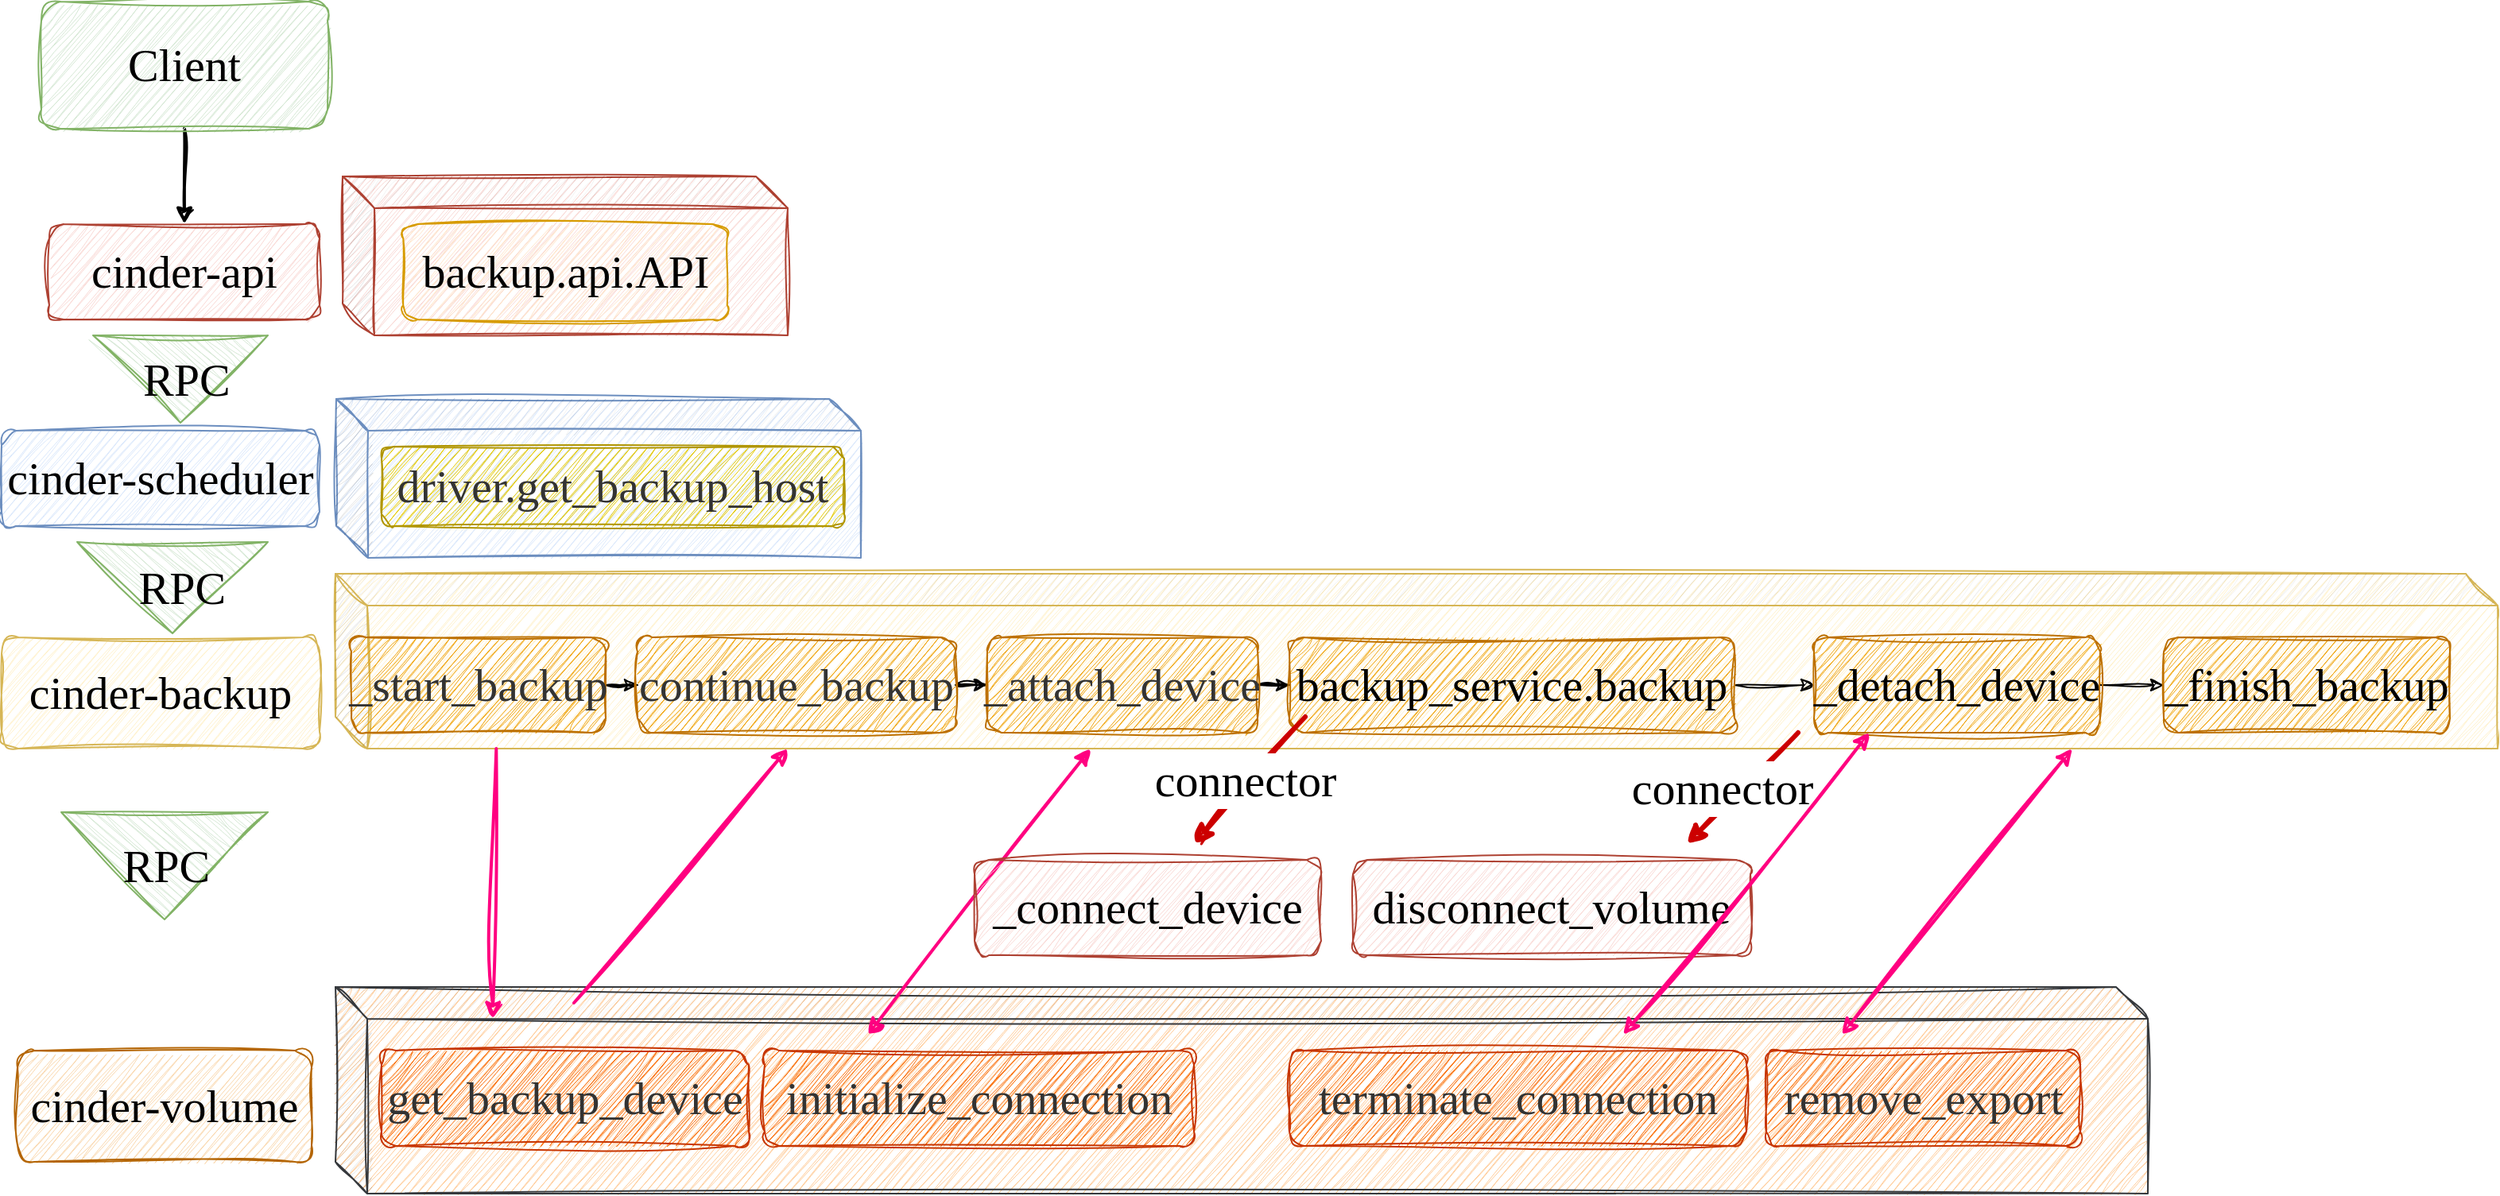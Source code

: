 <mxfile version="28.0.6">
  <diagram name="Page-1" id="ewJD522G4NJ8wPOfFlx7">
    <mxGraphModel dx="1455" dy="1045" grid="1" gridSize="10" guides="1" tooltips="1" connect="1" arrows="1" fold="1" page="1" pageScale="1" pageWidth="850" pageHeight="1100" math="0" shadow="0">
      <root>
        <mxCell id="0" />
        <mxCell id="1" parent="0" />
        <mxCell id="u2N5tnfLPqeON4IzgQOu-71" value="" style="shape=cube;whiteSpace=wrap;html=1;boundedLbl=1;backgroundOutline=1;darkOpacity=0.05;darkOpacity2=0.1;hachureGap=4;fontFamily=Times New Roman;fillColor=#fad9d5;strokeColor=#ae4132;fontSize=29;sketch=1;curveFitting=1;jiggle=2;" parent="1" vertex="1">
          <mxGeometry x="224.5" y="180" width="280" height="100" as="geometry" />
        </mxCell>
        <mxCell id="u2N5tnfLPqeON4IzgQOu-70" value="" style="shape=cube;whiteSpace=wrap;html=1;boundedLbl=1;backgroundOutline=1;darkOpacity=0.05;darkOpacity2=0.1;hachureGap=4;fontFamily=Times New Roman;fillColor=#dae8fc;strokeColor=#6c8ebf;fontSize=29;sketch=1;curveFitting=1;jiggle=2;" parent="1" vertex="1">
          <mxGeometry x="220.5" y="320" width="330" height="100" as="geometry" />
        </mxCell>
        <mxCell id="u2N5tnfLPqeON4IzgQOu-69" value="" style="shape=cube;whiteSpace=wrap;html=1;boundedLbl=1;backgroundOutline=1;darkOpacity=0.05;darkOpacity2=0.1;hachureGap=4;fontFamily=Times New Roman;fillColor=#fff2cc;strokeColor=#d6b656;perimeterSpacing=1;fontSize=29;sketch=1;curveFitting=1;jiggle=2;" parent="1" vertex="1">
          <mxGeometry x="220" y="430" width="1360" height="110" as="geometry" />
        </mxCell>
        <mxCell id="u2N5tnfLPqeON4IzgQOu-67" value="" style="shape=cube;whiteSpace=wrap;html=1;boundedLbl=1;backgroundOutline=1;darkOpacity=0.05;darkOpacity2=0.1;hachureGap=4;fontFamily=Times New Roman;fillColor=#ffcc99;strokeColor=#36393d;fontSize=29;sketch=1;curveFitting=1;jiggle=2;" parent="1" vertex="1">
          <mxGeometry x="220" y="690" width="1140" height="130" as="geometry" />
        </mxCell>
        <mxCell id="u2N5tnfLPqeON4IzgQOu-1" value="cinder-api" style="rounded=1;whiteSpace=wrap;html=1;hachureGap=4;fontFamily=Times New Roman;fontSize=29;labelBackgroundColor=none;fillColor=#fad9d5;strokeColor=#ae4132;sketch=1;curveFitting=1;jiggle=2;" parent="1" vertex="1">
          <mxGeometry x="40" y="210" width="170" height="60" as="geometry" />
        </mxCell>
        <mxCell id="u2N5tnfLPqeON4IzgQOu-2" value="backup.api.API" style="whiteSpace=wrap;html=1;fontFamily=Times New Roman;rounded=1;hachureGap=4;fontSize=29;labelBackgroundColor=none;fillColor=#ffe6cc;strokeColor=#d79b00;sketch=1;curveFitting=1;jiggle=2;" parent="1" vertex="1">
          <mxGeometry x="262.63" y="210" width="203.75" height="60" as="geometry" />
        </mxCell>
        <mxCell id="u2N5tnfLPqeON4IzgQOu-4" value="cinder-scheduler" style="whiteSpace=wrap;html=1;fontFamily=Times New Roman;rounded=1;hachureGap=4;fontSize=29;labelBackgroundColor=none;fillColor=#dae8fc;strokeColor=#6c8ebf;sketch=1;curveFitting=1;jiggle=2;" parent="1" vertex="1">
          <mxGeometry x="10" y="340" width="200" height="60" as="geometry" />
        </mxCell>
        <mxCell id="u2N5tnfLPqeON4IzgQOu-8" value="&lt;span style=&quot;caret-color: rgb(0, 122, 255); color: rgb(51, 51, 51); orphans: 4; text-align: left; white-space-collapse: preserve;&quot;&gt;driver.get_backup_host&lt;/span&gt;" style="whiteSpace=wrap;html=1;fontFamily=Times New Roman;rounded=1;hachureGap=4;fontSize=29;labelBackgroundColor=none;fillColor=#e3c800;strokeColor=#B09500;fontColor=#000000;sketch=1;curveFitting=1;jiggle=2;" parent="1" vertex="1">
          <mxGeometry x="249" y="350" width="291" height="50" as="geometry" />
        </mxCell>
        <mxCell id="u2N5tnfLPqeON4IzgQOu-10" value="cinder-backup" style="whiteSpace=wrap;html=1;fontFamily=Times New Roman;rounded=1;hachureGap=4;fontSize=29;labelBackgroundColor=none;fillColor=#fff2cc;strokeColor=#d6b656;sketch=1;curveFitting=1;jiggle=2;" parent="1" vertex="1">
          <mxGeometry x="10" y="470" width="200" height="70" as="geometry" />
        </mxCell>
        <mxCell id="u2N5tnfLPqeON4IzgQOu-32" value="" style="edgeStyle=orthogonalEdgeStyle;rounded=0;hachureGap=4;orthogonalLoop=1;jettySize=auto;html=1;fontFamily=Times New Roman;fontSize=29;sketch=1;curveFitting=1;jiggle=2;" parent="1" source="u2N5tnfLPqeON4IzgQOu-14" target="u2N5tnfLPqeON4IzgQOu-21" edge="1">
          <mxGeometry relative="1" as="geometry" />
        </mxCell>
        <mxCell id="u2N5tnfLPqeON4IzgQOu-14" value="&lt;span style=&quot;caret-color: rgb(0, 122, 255); color: rgb(51, 51, 51); orphans: 4; text-align: left; white-space-collapse: preserve;&quot;&gt;_start_backup&lt;/span&gt;" style="whiteSpace=wrap;html=1;fontFamily=Times New Roman;rounded=1;hachureGap=4;fontSize=29;labelBackgroundColor=none;fillColor=#f0a30a;strokeColor=#BD7000;fontColor=#000000;sketch=1;curveFitting=1;jiggle=2;" parent="1" vertex="1">
          <mxGeometry x="230" y="470" width="160" height="60" as="geometry" />
        </mxCell>
        <mxCell id="u2N5tnfLPqeON4IzgQOu-16" value="cinder-volume" style="whiteSpace=wrap;html=1;fontFamily=Times New Roman;rounded=1;hachureGap=4;fontSize=29;labelBackgroundColor=none;fillColor=#fad7ac;strokeColor=#b46504;sketch=1;curveFitting=1;jiggle=2;" parent="1" vertex="1">
          <mxGeometry x="20" y="730" width="185" height="70" as="geometry" />
        </mxCell>
        <mxCell id="u2N5tnfLPqeON4IzgQOu-19" value="&lt;span style=&quot;caret-color: rgb(0, 122, 255); color: rgb(51, 51, 51); orphans: 4; text-align: left; white-space-collapse: preserve;&quot;&gt;get_backup_device&lt;/span&gt;" style="whiteSpace=wrap;html=1;fontFamily=Times New Roman;rounded=1;hachureGap=4;fontSize=29;labelBackgroundColor=none;fillColor=#fa6800;strokeColor=#C73500;fontColor=#000000;sketch=1;curveFitting=1;jiggle=2;" parent="1" vertex="1">
          <mxGeometry x="249" y="730" width="231" height="60" as="geometry" />
        </mxCell>
        <mxCell id="u2N5tnfLPqeON4IzgQOu-25" value="" style="edgeStyle=orthogonalEdgeStyle;rounded=0;hachureGap=4;orthogonalLoop=1;jettySize=auto;html=1;fontFamily=Times New Roman;fontSize=29;sketch=1;curveFitting=1;jiggle=2;" parent="1" source="u2N5tnfLPqeON4IzgQOu-21" target="u2N5tnfLPqeON4IzgQOu-24" edge="1">
          <mxGeometry relative="1" as="geometry" />
        </mxCell>
        <mxCell id="u2N5tnfLPqeON4IzgQOu-21" value="&lt;span style=&quot;caret-color: rgb(0, 122, 255); color: rgb(51, 51, 51); orphans: 4; text-align: left; white-space-collapse: preserve;&quot;&gt;continue_backup&lt;/span&gt;" style="whiteSpace=wrap;html=1;fontFamily=Times New Roman;rounded=1;hachureGap=4;fontSize=29;labelBackgroundColor=none;fillColor=#f0a30a;strokeColor=#BD7000;fontColor=#000000;sketch=1;curveFitting=1;jiggle=2;" parent="1" vertex="1">
          <mxGeometry x="410" y="470" width="200" height="60" as="geometry" />
        </mxCell>
        <mxCell id="u2N5tnfLPqeON4IzgQOu-23" value="" style="endArrow=none;html=1;rounded=0;hachureGap=4;fontFamily=Times New Roman;fontSize=29;labelBackgroundColor=none;startArrow=classic;startFill=1;strokeColor=#FF0080;fillColor=#d80073;strokeWidth=2;sketch=1;curveFitting=1;jiggle=2;entryX=0.075;entryY=0.991;entryDx=0;entryDy=0;entryPerimeter=0;endFill=0;" parent="1" edge="1" target="u2N5tnfLPqeON4IzgQOu-69">
          <mxGeometry width="50" height="50" relative="1" as="geometry">
            <mxPoint x="319" y="710" as="sourcePoint" />
            <mxPoint x="479" y="530" as="targetPoint" />
          </mxGeometry>
        </mxCell>
        <mxCell id="u2N5tnfLPqeON4IzgQOu-37" value="" style="edgeStyle=orthogonalEdgeStyle;rounded=0;hachureGap=4;orthogonalLoop=1;jettySize=auto;html=1;fontFamily=Times New Roman;fontSize=29;sketch=1;curveFitting=1;jiggle=2;" parent="1" source="u2N5tnfLPqeON4IzgQOu-24" target="u2N5tnfLPqeON4IzgQOu-29" edge="1">
          <mxGeometry relative="1" as="geometry" />
        </mxCell>
        <mxCell id="u2N5tnfLPqeON4IzgQOu-24" value="&lt;span style=&quot;caret-color: rgb(0, 122, 255); color: rgb(51, 51, 51); orphans: 4; text-align: left; white-space-collapse: preserve;&quot;&gt;_attach_device&lt;/span&gt;" style="whiteSpace=wrap;html=1;fontFamily=Times New Roman;rounded=1;hachureGap=4;fontSize=29;labelBackgroundColor=none;fillColor=#f0a30a;strokeColor=#BD7000;fontColor=#000000;sketch=1;curveFitting=1;jiggle=2;" parent="1" vertex="1">
          <mxGeometry x="630" y="470" width="170" height="60" as="geometry" />
        </mxCell>
        <mxCell id="u2N5tnfLPqeON4IzgQOu-26" value="&lt;span style=&quot;caret-color: rgb(0, 122, 255); color: rgb(51, 51, 51); orphans: 4; text-align: left; white-space-collapse: preserve;&quot;&gt;initialize_connection&lt;/span&gt;" style="whiteSpace=wrap;html=1;fontSize=29;fontFamily=Times New Roman;rounded=1;hachureGap=4;labelBackgroundColor=none;fillColor=#fa6800;strokeColor=#C73500;fontColor=#000000;sketch=1;curveFitting=1;jiggle=2;" parent="1" vertex="1">
          <mxGeometry x="490" y="730" width="270" height="60" as="geometry" />
        </mxCell>
        <mxCell id="u2N5tnfLPqeON4IzgQOu-55" value="" style="edgeStyle=orthogonalEdgeStyle;rounded=0;hachureGap=4;orthogonalLoop=1;jettySize=auto;html=1;fontFamily=Times New Roman;fontSize=29;sketch=1;curveFitting=1;jiggle=2;" parent="1" source="u2N5tnfLPqeON4IzgQOu-29" target="u2N5tnfLPqeON4IzgQOu-42" edge="1">
          <mxGeometry relative="1" as="geometry" />
        </mxCell>
        <mxCell id="u2N5tnfLPqeON4IzgQOu-29" value="backup_service.backup" style="whiteSpace=wrap;html=1;fontSize=29;fontFamily=Times New Roman;rounded=1;hachureGap=4;labelBackgroundColor=none;fillColor=#f0a30a;strokeColor=#BD7000;fontColor=#000000;sketch=1;curveFitting=1;jiggle=2;" parent="1" vertex="1">
          <mxGeometry x="820" y="470" width="280" height="60" as="geometry" />
        </mxCell>
        <mxCell id="u2N5tnfLPqeON4IzgQOu-34" value="" style="endArrow=classic;html=1;rounded=0;hachureGap=4;fontFamily=Times New Roman;fontSize=29;labelBackgroundColor=none;exitX=0.354;exitY=0;exitDx=0;exitDy=0;exitPerimeter=0;startArrow=classic;startFill=1;strokeColor=#FF0080;fillColor=#d80073;strokeWidth=2;sketch=1;curveFitting=1;jiggle=2;" parent="1" edge="1">
          <mxGeometry width="50" height="50" relative="1" as="geometry">
            <mxPoint x="554.955" y="720" as="sourcePoint" />
            <mxPoint x="695.04" y="540" as="targetPoint" />
          </mxGeometry>
        </mxCell>
        <mxCell id="u2N5tnfLPqeON4IzgQOu-40" value="&lt;div&gt;_connect_device&lt;/div&gt;" style="whiteSpace=wrap;html=1;fontSize=29;fontFamily=Times New Roman;rounded=1;hachureGap=4;labelBackgroundColor=none;fillColor=#fad9d5;strokeColor=#ae4132;sketch=1;curveFitting=1;jiggle=2;" parent="1" vertex="1">
          <mxGeometry x="622" y="610" width="218" height="60" as="geometry" />
        </mxCell>
        <mxCell id="fazlAJEuUnBTTpoDclUt-5" value="" style="edgeStyle=orthogonalEdgeStyle;rounded=0;sketch=1;hachureGap=4;jiggle=2;curveFitting=1;orthogonalLoop=1;jettySize=auto;html=1;fontFamily=Times New Roman;fontSize=29;" parent="1" source="u2N5tnfLPqeON4IzgQOu-42" target="fazlAJEuUnBTTpoDclUt-4" edge="1">
          <mxGeometry relative="1" as="geometry" />
        </mxCell>
        <mxCell id="u2N5tnfLPqeON4IzgQOu-42" value="_detach_device" style="whiteSpace=wrap;html=1;fontSize=29;fontFamily=Times New Roman;rounded=1;hachureGap=4;labelBackgroundColor=none;fillColor=#f0a30a;strokeColor=#BD7000;fontColor=#000000;sketch=1;curveFitting=1;jiggle=2;" parent="1" vertex="1">
          <mxGeometry x="1150" y="470" width="180" height="60" as="geometry" />
        </mxCell>
        <mxCell id="u2N5tnfLPqeON4IzgQOu-44" value="" style="endArrow=none;html=1;rounded=0;hachureGap=4;fontFamily=Times New Roman;startArrow=classic;startFill=1;endFill=0;fontSize=29;fillColor=#cce5ff;strokeColor=#CC0000;strokeWidth=3;sketch=1;curveFitting=1;jiggle=2;" parent="1" edge="1">
          <mxGeometry width="50" height="50" relative="1" as="geometry">
            <mxPoint x="760" y="600" as="sourcePoint" />
            <mxPoint x="830" y="520" as="targetPoint" />
          </mxGeometry>
        </mxCell>
        <mxCell id="u2N5tnfLPqeON4IzgQOu-57" value="connector" style="edgeLabel;html=1;align=center;verticalAlign=middle;resizable=0;points=[];hachureGap=4;fontFamily=Times New Roman;fontSize=29;sketch=1;curveFitting=1;jiggle=2;" parent="u2N5tnfLPqeON4IzgQOu-44" vertex="1" connectable="0">
          <mxGeometry x="-0.063" y="1" relative="1" as="geometry">
            <mxPoint y="-2" as="offset" />
          </mxGeometry>
        </mxCell>
        <mxCell id="u2N5tnfLPqeON4IzgQOu-46" value="disconnect_volume" style="whiteSpace=wrap;html=1;fontSize=29;fontFamily=Times New Roman;rounded=1;hachureGap=4;labelBackgroundColor=none;fillColor=#fad9d5;strokeColor=#ae4132;sketch=1;curveFitting=1;jiggle=2;" parent="1" vertex="1">
          <mxGeometry x="860" y="610" width="250" height="60" as="geometry" />
        </mxCell>
        <mxCell id="u2N5tnfLPqeON4IzgQOu-48" value="" style="endArrow=none;html=1;rounded=0;hachureGap=4;fontFamily=Times New Roman;startArrow=classic;startFill=1;endFill=0;fontSize=29;fillColor=#cce5ff;strokeColor=#CC0000;strokeWidth=3;sketch=1;curveFitting=1;jiggle=2;" parent="1" edge="1">
          <mxGeometry width="50" height="50" relative="1" as="geometry">
            <mxPoint x="1070" y="600" as="sourcePoint" />
            <mxPoint x="1140" y="530" as="targetPoint" />
          </mxGeometry>
        </mxCell>
        <mxCell id="u2N5tnfLPqeON4IzgQOu-49" value="&lt;div style=&quot;orphans: 4; text-align: left;&quot;&gt;&lt;span style=&quot;background-color: transparent; caret-color: rgb(0, 122, 255); white-space-collapse: preserve;&quot;&gt;&lt;font color=&quot;#333333&quot;&gt;terminate_connection&lt;/font&gt;&lt;/span&gt;&lt;/div&gt;" style="whiteSpace=wrap;html=1;fontSize=29;fontFamily=Times New Roman;rounded=1;hachureGap=4;labelBackgroundColor=none;fillColor=#fa6800;strokeColor=#C73500;fontColor=#000000;sketch=1;curveFitting=1;jiggle=2;" parent="1" vertex="1">
          <mxGeometry x="820" y="730" width="287.5" height="60" as="geometry" />
        </mxCell>
        <mxCell id="u2N5tnfLPqeON4IzgQOu-51" value="&lt;div style=&quot;orphans: 4; text-align: left;&quot;&gt;&lt;font color=&quot;#333333&quot;&gt;&lt;span style=&quot;caret-color: rgb(0, 122, 255); white-space-collapse: preserve;&quot;&gt;remove_export&lt;/span&gt;&lt;/font&gt;&lt;/div&gt;" style="whiteSpace=wrap;html=1;fontSize=29;fontFamily=Times New Roman;rounded=1;hachureGap=4;labelBackgroundColor=none;fillColor=#fa6800;strokeColor=#C73500;fontColor=#000000;sketch=1;curveFitting=1;jiggle=2;" parent="1" vertex="1">
          <mxGeometry x="1120" y="730" width="197.5" height="60" as="geometry" />
        </mxCell>
        <mxCell id="u2N5tnfLPqeON4IzgQOu-58" value="connector" style="edgeLabel;html=1;align=center;verticalAlign=middle;resizable=0;points=[];hachureGap=4;fontFamily=Times New Roman;fontSize=29;sketch=1;curveFitting=1;jiggle=2;" parent="1" vertex="1" connectable="0">
          <mxGeometry x="1070" y="570" as="geometry">
            <mxPoint x="22" y="-5" as="offset" />
          </mxGeometry>
        </mxCell>
        <mxCell id="u2N5tnfLPqeON4IzgQOu-59" value="" style="endArrow=classic;html=1;rounded=0;hachureGap=4;fontFamily=Times New Roman;fontSize=29;labelBackgroundColor=none;startArrow=classic;startFill=1;strokeColor=#FF0080;fillColor=#d80073;strokeWidth=2;sketch=1;curveFitting=1;jiggle=2;" parent="1" edge="1">
          <mxGeometry width="50" height="50" relative="1" as="geometry">
            <mxPoint x="1030" y="720" as="sourcePoint" />
            <mxPoint x="1185" y="530" as="targetPoint" />
          </mxGeometry>
        </mxCell>
        <mxCell id="u2N5tnfLPqeON4IzgQOu-60" value="" style="endArrow=classic;html=1;rounded=0;hachureGap=4;fontFamily=Times New Roman;fontSize=29;labelBackgroundColor=none;startArrow=classic;startFill=1;strokeColor=#FF0080;fillColor=#d80073;strokeWidth=2;sketch=1;curveFitting=1;jiggle=2;" parent="1" edge="1">
          <mxGeometry width="50" height="50" relative="1" as="geometry">
            <mxPoint x="1167.5" y="720" as="sourcePoint" />
            <mxPoint x="1312.5" y="540" as="targetPoint" />
          </mxGeometry>
        </mxCell>
        <mxCell id="u2N5tnfLPqeON4IzgQOu-62" value="" style="edgeStyle=orthogonalEdgeStyle;rounded=0;hachureGap=4;orthogonalLoop=1;jettySize=auto;html=1;fontFamily=Times New Roman;strokeWidth=2;fontSize=29;sketch=1;curveFitting=1;jiggle=2;" parent="1" source="u2N5tnfLPqeON4IzgQOu-61" target="u2N5tnfLPqeON4IzgQOu-1" edge="1">
          <mxGeometry relative="1" as="geometry" />
        </mxCell>
        <mxCell id="u2N5tnfLPqeON4IzgQOu-61" value="Client" style="rounded=1;whiteSpace=wrap;html=1;hachureGap=4;fontFamily=Times New Roman;fontSize=29;labelBackgroundColor=none;fillColor=#d5e8d4;strokeColor=#82b366;sketch=1;curveFitting=1;jiggle=2;" parent="1" vertex="1">
          <mxGeometry x="35" y="70" width="180" height="80" as="geometry" />
        </mxCell>
        <mxCell id="u2N5tnfLPqeON4IzgQOu-63" value="&lt;div&gt;&lt;font&gt;&amp;nbsp; &amp;nbsp; RPC&lt;/font&gt;&lt;/div&gt;" style="triangle;whiteSpace=wrap;html=1;hachureGap=4;fontFamily=Times New Roman;rotation=90;align=left;horizontal=0;fillColor=#d5e8d4;strokeColor=#82b366;fontSize=29;sketch=1;curveFitting=1;jiggle=2;" parent="1" vertex="1">
          <mxGeometry x="95" y="252.5" width="55" height="110" as="geometry" />
        </mxCell>
        <mxCell id="u2N5tnfLPqeON4IzgQOu-64" value="&lt;div&gt;&lt;font&gt;&amp;nbsp; &amp;nbsp; &amp;nbsp;RPC&lt;/font&gt;&lt;/div&gt;" style="triangle;whiteSpace=wrap;html=1;hachureGap=4;fontFamily=Times New Roman;rotation=90;align=left;horizontal=0;fillColor=#d5e8d4;strokeColor=#82b366;fontSize=29;sketch=1;curveFitting=1;jiggle=2;" parent="1" vertex="1">
          <mxGeometry x="88.75" y="378.75" width="57.5" height="120" as="geometry" />
        </mxCell>
        <mxCell id="u2N5tnfLPqeON4IzgQOu-65" value="&lt;div&gt;&lt;font&gt;&amp;nbsp; &amp;nbsp; &amp;nbsp;RPC&lt;/font&gt;&lt;/div&gt;" style="triangle;whiteSpace=wrap;html=1;hachureGap=4;fontFamily=Times New Roman;rotation=90;align=left;horizontal=0;fillColor=#d5e8d4;strokeColor=#82b366;fontSize=29;sketch=1;curveFitting=1;jiggle=2;" parent="1" vertex="1">
          <mxGeometry x="78.75" y="548.75" width="67.5" height="130" as="geometry" />
        </mxCell>
        <mxCell id="fazlAJEuUnBTTpoDclUt-4" value="_finish_backup" style="whiteSpace=wrap;html=1;fontSize=29;fontFamily=Times New Roman;rounded=1;hachureGap=4;labelBackgroundColor=none;fillColor=#f0a30a;strokeColor=#BD7000;fontColor=#000000;sketch=1;curveFitting=1;jiggle=2;" parent="1" vertex="1">
          <mxGeometry x="1370" y="470" width="180" height="60" as="geometry" />
        </mxCell>
        <mxCell id="1SHvitRKsGuPDSUTCexn-1" value="" style="endArrow=classic;html=1;rounded=0;hachureGap=4;fontFamily=Times New Roman;fontSize=29;labelBackgroundColor=none;startArrow=none;startFill=0;strokeColor=#FF0080;fillColor=#d80073;strokeWidth=2;sketch=1;curveFitting=1;jiggle=2;" edge="1" parent="1">
          <mxGeometry width="50" height="50" relative="1" as="geometry">
            <mxPoint x="370" y="700" as="sourcePoint" />
            <mxPoint x="504.495" y="540" as="targetPoint" />
          </mxGeometry>
        </mxCell>
      </root>
    </mxGraphModel>
  </diagram>
</mxfile>
